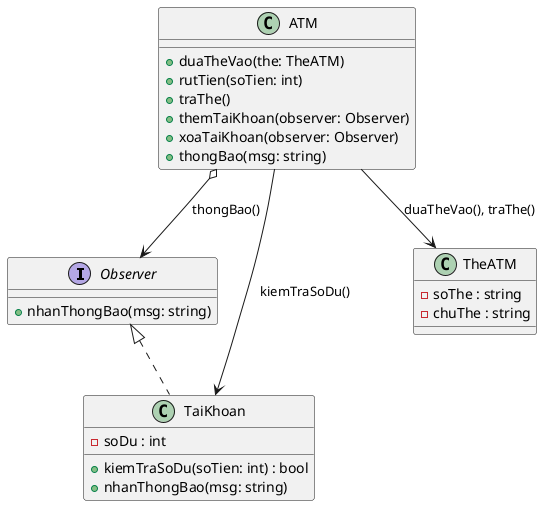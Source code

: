 @startuml
'https://plantuml.com/class-diagram

interface Observer {
  + nhanThongBao(msg: string)
}

class ATM {
  + duaTheVao(the: TheATM)
  + rutTien(soTien: int)
  + traThe()
  + themTaiKhoan(observer: Observer)
  + xoaTaiKhoan(observer: Observer)
  + thongBao(msg: string)
}

class TaiKhoan implements Observer {
  - soDu : int
  + kiemTraSoDu(soTien: int) : bool
  + nhanThongBao(msg: string)
}

class TheATM {
  - soThe : string
  - chuThe : string
}

ATM --> TaiKhoan : kiemTraSoDu()
ATM o--> Observer : thongBao()
ATM --> TheATM : duaTheVao(), traThe()

@enduml